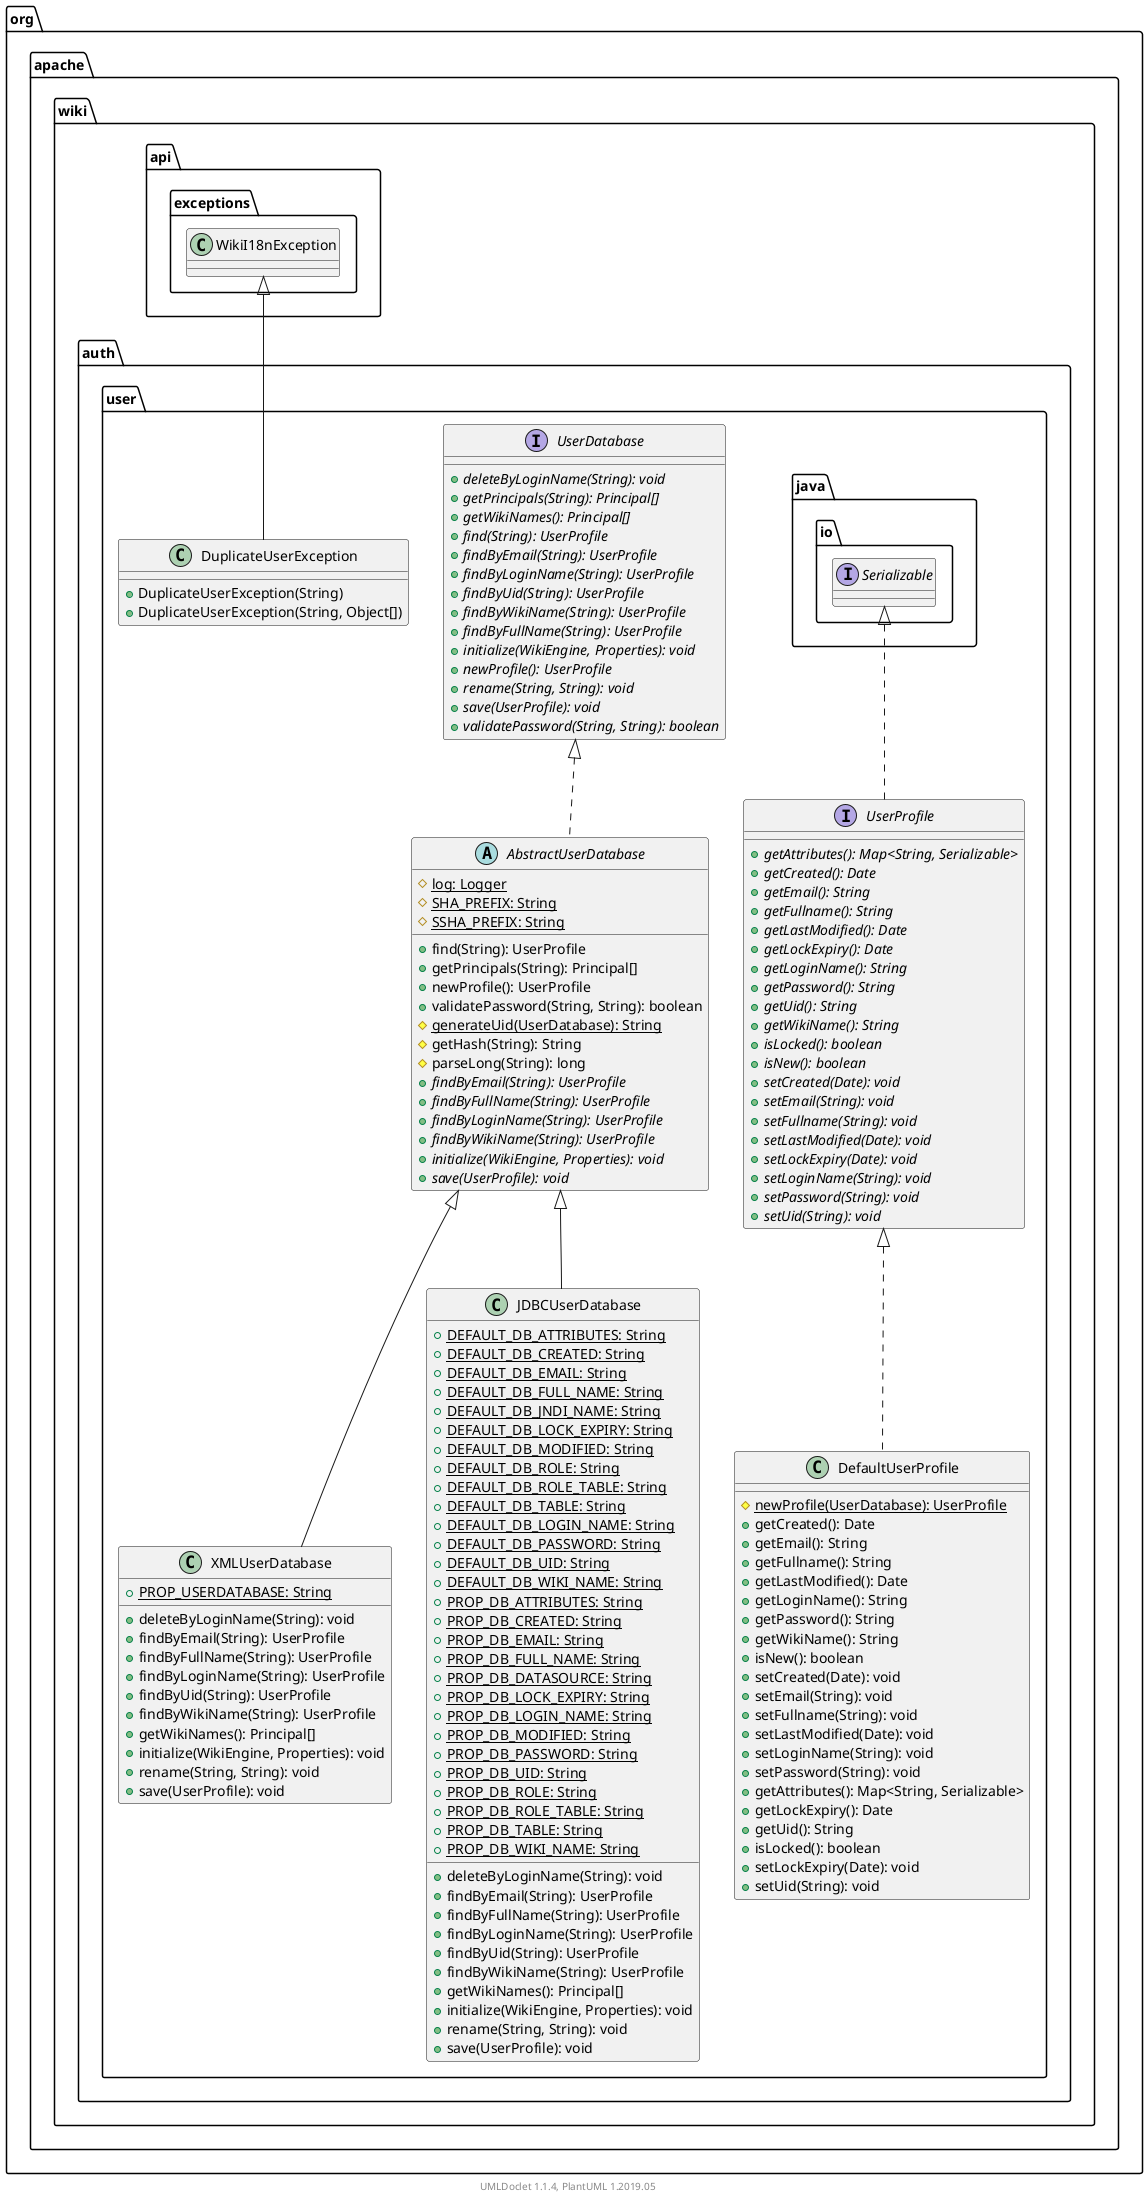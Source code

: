 @startuml

    namespace org.apache.wiki.auth.user {

        class XMLUserDatabase [[XMLUserDatabase.html]] {
            {static} +PROP_USERDATABASE: String
            +deleteByLoginName(String): void
            +findByEmail(String): UserProfile
            +findByFullName(String): UserProfile
            +findByLoginName(String): UserProfile
            +findByUid(String): UserProfile
            +findByWikiName(String): UserProfile
            +getWikiNames(): Principal[]
            +initialize(WikiEngine, Properties): void
            +rename(String, String): void
            +save(UserProfile): void
        }

        interface UserProfile [[UserProfile.html]] {
            {abstract} +getAttributes(): Map<String, Serializable>
            {abstract} +getCreated(): Date
            {abstract} +getEmail(): String
            {abstract} +getFullname(): String
            {abstract} +getLastModified(): Date
            {abstract} +getLockExpiry(): Date
            {abstract} +getLoginName(): String
            {abstract} +getPassword(): String
            {abstract} +getUid(): String
            {abstract} +getWikiName(): String
            {abstract} +isLocked(): boolean
            {abstract} +isNew(): boolean
            {abstract} +setCreated(Date): void
            {abstract} +setEmail(String): void
            {abstract} +setFullname(String): void
            {abstract} +setLastModified(Date): void
            {abstract} +setLockExpiry(Date): void
            {abstract} +setLoginName(String): void
            {abstract} +setPassword(String): void
            {abstract} +setUid(String): void
        }

        interface UserDatabase [[UserDatabase.html]] {
            {abstract} +deleteByLoginName(String): void
            {abstract} +getPrincipals(String): Principal[]
            {abstract} +getWikiNames(): Principal[]
            {abstract} +find(String): UserProfile
            {abstract} +findByEmail(String): UserProfile
            {abstract} +findByLoginName(String): UserProfile
            {abstract} +findByUid(String): UserProfile
            {abstract} +findByWikiName(String): UserProfile
            {abstract} +findByFullName(String): UserProfile
            {abstract} +initialize(WikiEngine, Properties): void
            {abstract} +newProfile(): UserProfile
            {abstract} +rename(String, String): void
            {abstract} +save(UserProfile): void
            {abstract} +validatePassword(String, String): boolean
        }

        class JDBCUserDatabase [[JDBCUserDatabase.html]] {
            {static} +DEFAULT_DB_ATTRIBUTES: String
            {static} +DEFAULT_DB_CREATED: String
            {static} +DEFAULT_DB_EMAIL: String
            {static} +DEFAULT_DB_FULL_NAME: String
            {static} +DEFAULT_DB_JNDI_NAME: String
            {static} +DEFAULT_DB_LOCK_EXPIRY: String
            {static} +DEFAULT_DB_MODIFIED: String
            {static} +DEFAULT_DB_ROLE: String
            {static} +DEFAULT_DB_ROLE_TABLE: String
            {static} +DEFAULT_DB_TABLE: String
            {static} +DEFAULT_DB_LOGIN_NAME: String
            {static} +DEFAULT_DB_PASSWORD: String
            {static} +DEFAULT_DB_UID: String
            {static} +DEFAULT_DB_WIKI_NAME: String
            {static} +PROP_DB_ATTRIBUTES: String
            {static} +PROP_DB_CREATED: String
            {static} +PROP_DB_EMAIL: String
            {static} +PROP_DB_FULL_NAME: String
            {static} +PROP_DB_DATASOURCE: String
            {static} +PROP_DB_LOCK_EXPIRY: String
            {static} +PROP_DB_LOGIN_NAME: String
            {static} +PROP_DB_MODIFIED: String
            {static} +PROP_DB_PASSWORD: String
            {static} +PROP_DB_UID: String
            {static} +PROP_DB_ROLE: String
            {static} +PROP_DB_ROLE_TABLE: String
            {static} +PROP_DB_TABLE: String
            {static} +PROP_DB_WIKI_NAME: String
            +deleteByLoginName(String): void
            +findByEmail(String): UserProfile
            +findByFullName(String): UserProfile
            +findByLoginName(String): UserProfile
            +findByUid(String): UserProfile
            +findByWikiName(String): UserProfile
            +getWikiNames(): Principal[]
            +initialize(WikiEngine, Properties): void
            +rename(String, String): void
            +save(UserProfile): void
        }

        class DuplicateUserException [[DuplicateUserException.html]] {
            +DuplicateUserException(String)
            +DuplicateUserException(String, Object[])
        }

        class DefaultUserProfile [[DefaultUserProfile.html]] {
            {static} #newProfile(UserDatabase): UserProfile
            +getCreated(): Date
            +getEmail(): String
            +getFullname(): String
            +getLastModified(): Date
            +getLoginName(): String
            +getPassword(): String
            +getWikiName(): String
            +isNew(): boolean
            +setCreated(Date): void
            +setEmail(String): void
            +setFullname(String): void
            +setLastModified(Date): void
            +setLoginName(String): void
            +setPassword(String): void
            +getAttributes(): Map<String, Serializable>
            +getLockExpiry(): Date
            +getUid(): String
            +isLocked(): boolean
            +setLockExpiry(Date): void
            +setUid(String): void
        }

        abstract class AbstractUserDatabase [[AbstractUserDatabase.html]] {
            {static} #log: Logger
            {static} #SHA_PREFIX: String
            {static} #SSHA_PREFIX: String
            +find(String): UserProfile
            +getPrincipals(String): Principal[]
            +newProfile(): UserProfile
            +validatePassword(String, String): boolean
            {static} #generateUid(UserDatabase): String
            #getHash(String): String
            #parseLong(String): long
            {abstract} +findByEmail(String): UserProfile
            {abstract} +findByFullName(String): UserProfile
            {abstract} +findByLoginName(String): UserProfile
            {abstract} +findByWikiName(String): UserProfile
            {abstract} +initialize(WikiEngine, Properties): void
            {abstract} +save(UserProfile): void
        }

        AbstractUserDatabase <|-- XMLUserDatabase

        interface java.io.Serializable
        java.io.Serializable <|.. UserProfile

        AbstractUserDatabase <|-- JDBCUserDatabase

        class org.apache.wiki.api.exceptions.WikiI18nException
        org.apache.wiki.api.exceptions.WikiI18nException <|-- DuplicateUserException

        UserProfile <|.. DefaultUserProfile

        UserDatabase <|.. AbstractUserDatabase

    }


    center footer UMLDoclet 1.1.4, PlantUML 1.2019.05
@enduml

